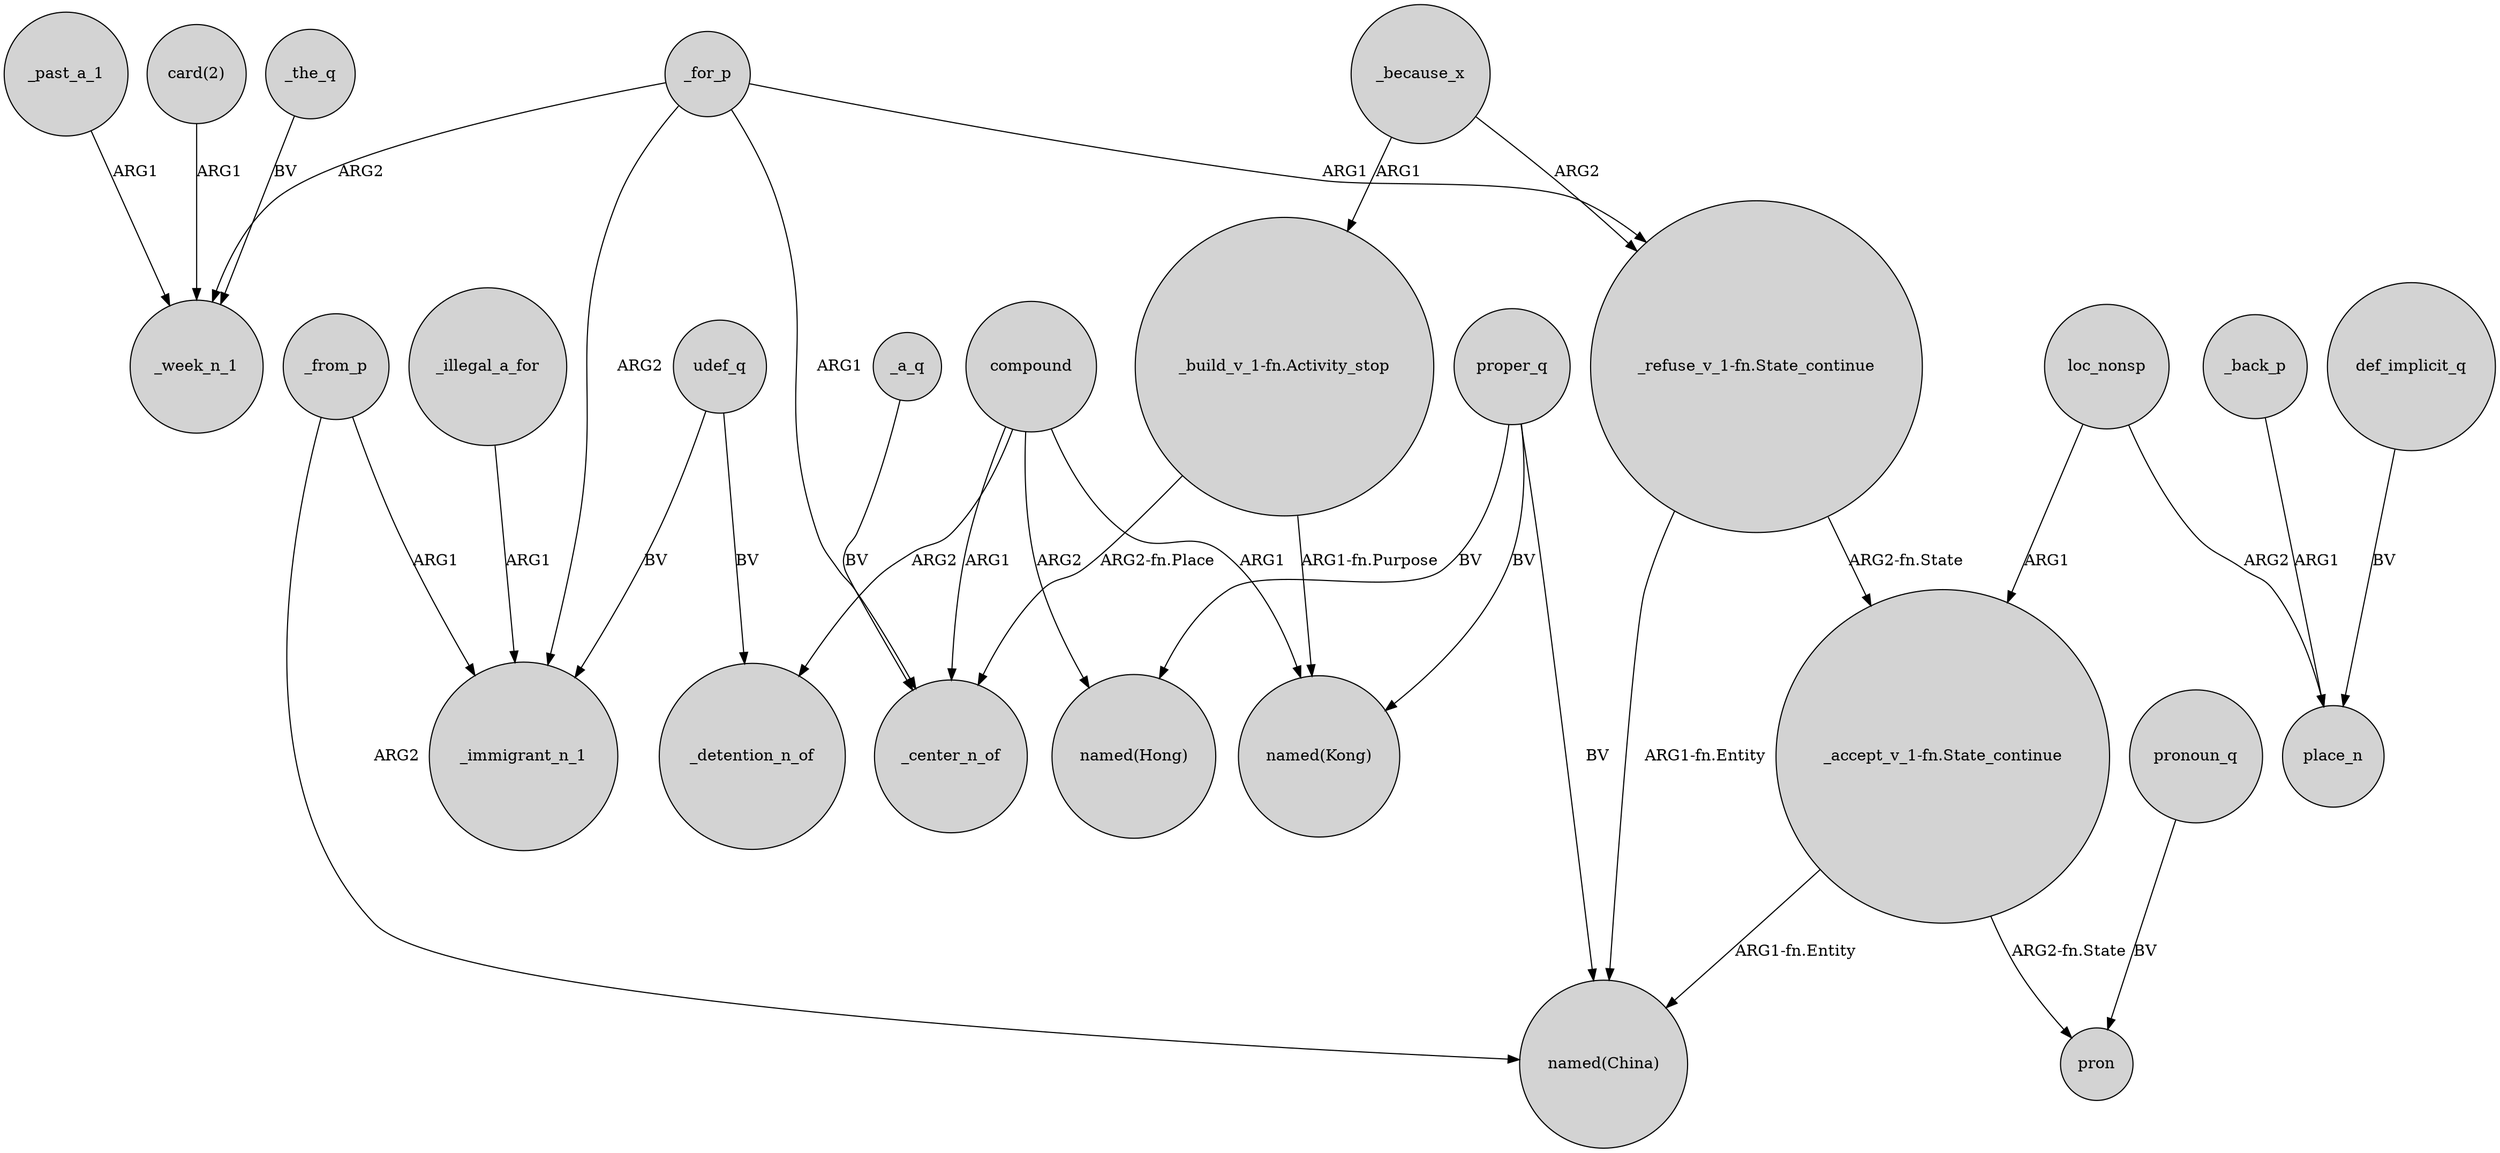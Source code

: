 digraph {
	node [shape=circle style=filled]
	_the_q -> _week_n_1 [label=BV]
	"_build_v_1-fn.Activity_stop" -> "named(Kong)" [label="ARG1-fn.Purpose"]
	def_implicit_q -> place_n [label=BV]
	udef_q -> _immigrant_n_1 [label=BV]
	compound -> _center_n_of [label=ARG1]
	_because_x -> "_build_v_1-fn.Activity_stop" [label=ARG1]
	_for_p -> _immigrant_n_1 [label=ARG2]
	"_accept_v_1-fn.State_continue" -> "named(China)" [label="ARG1-fn.Entity"]
	compound -> _detention_n_of [label=ARG2]
	udef_q -> _detention_n_of [label=BV]
	_a_q -> _center_n_of [label=BV]
	pronoun_q -> pron [label=BV]
	"_refuse_v_1-fn.State_continue" -> "named(China)" [label="ARG1-fn.Entity"]
	_because_x -> "_refuse_v_1-fn.State_continue" [label=ARG2]
	_from_p -> _immigrant_n_1 [label=ARG1]
	_past_a_1 -> _week_n_1 [label=ARG1]
	_back_p -> place_n [label=ARG1]
	proper_q -> "named(Kong)" [label=BV]
	compound -> "named(Hong)" [label=ARG2]
	"_refuse_v_1-fn.State_continue" -> "_accept_v_1-fn.State_continue" [label="ARG2-fn.State"]
	"_accept_v_1-fn.State_continue" -> pron [label="ARG2-fn.State"]
	_for_p -> "_refuse_v_1-fn.State_continue" [label=ARG1]
	compound -> "named(Kong)" [label=ARG1]
	loc_nonsp -> "_accept_v_1-fn.State_continue" [label=ARG1]
	_from_p -> "named(China)" [label=ARG2]
	loc_nonsp -> place_n [label=ARG2]
	proper_q -> "named(China)" [label=BV]
	"_build_v_1-fn.Activity_stop" -> _center_n_of [label="ARG2-fn.Place"]
	_for_p -> _week_n_1 [label=ARG2]
	"card(2)" -> _week_n_1 [label=ARG1]
	proper_q -> "named(Hong)" [label=BV]
	_illegal_a_for -> _immigrant_n_1 [label=ARG1]
	_for_p -> _center_n_of [label=ARG1]
}
